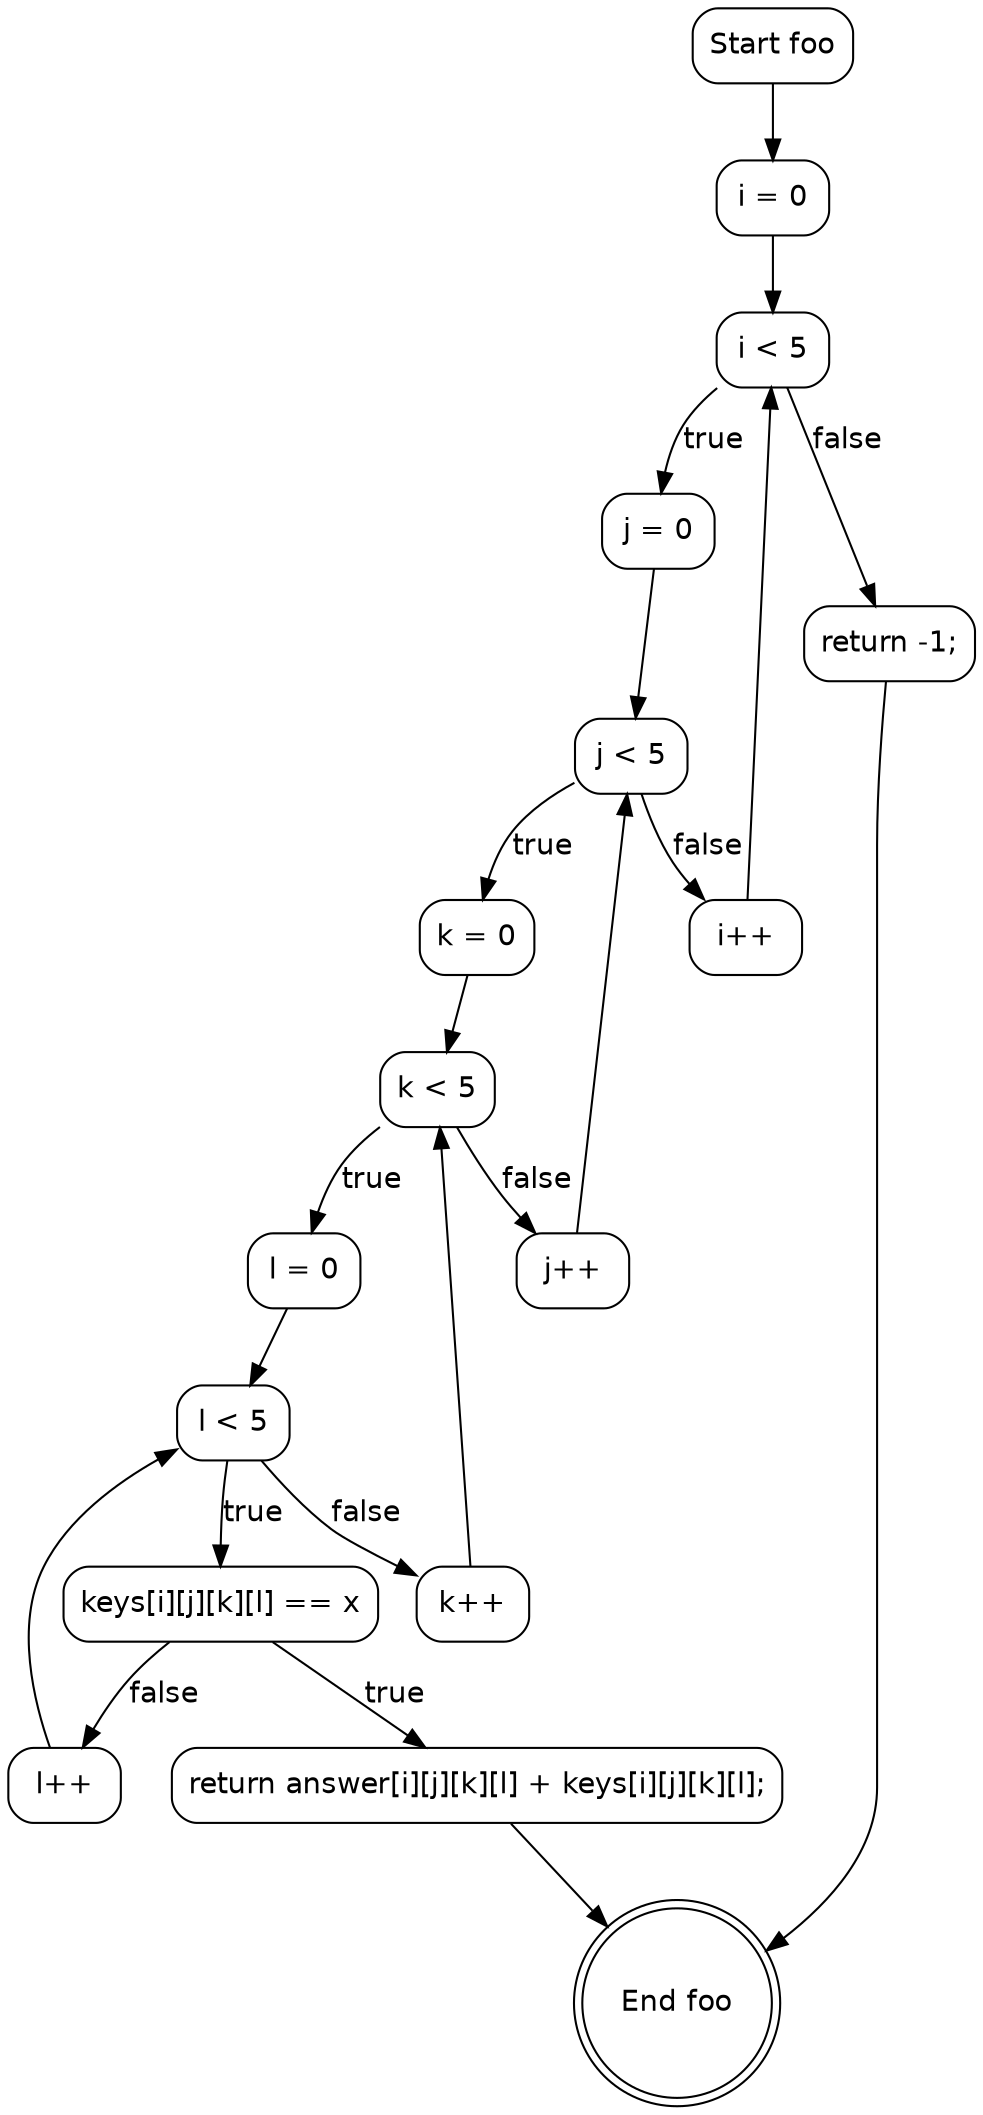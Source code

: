 digraph foo_CFG {
    node [shape=box, style=rounded, fontname="Helvetica"];
    edge [fontname="Helvetica"];

    // Basic blocks
    START [label="Start foo"];
    B1 [label="i = 0"];
    B2 [label="i < 5"];
    B3 [label="j = 0"];
    B4 [label="j < 5"];
    B5 [label="k = 0"];
    B6 [label="k < 5"];
    B7 [label="l = 0"];
    B8 [label="l < 5"];
    B9 [label="keys[i][j][k][l] == x"];
    B10 [label="return answer[i][j][k][l] + keys[i][j][k][l];"];
    B11 [label="l++"];
    B12 [label="k++"];
    B13 [label="j++"];
    B14 [label="i++"];
    B15 [label="return -1;"];
    END [label="End foo", shape=doublecircle];

    // Edges
    START -> B1;
    B1 -> B2;
    B2 -> B3 [label="true"];
    B2 -> B15 [label="false"];
    B3 -> B4;
    B4 -> B5 [label="true"];
    B4 -> B14 [label="false"];
    B5 -> B6;
    B6 -> B7 [label="true"];
    B6 -> B13 [label="false"];
    B7 -> B8;
    B8 -> B9 [label="true"];
    B8 -> B12 [label="false"];
    B9 -> B10 [label="true"];
    B9 -> B11 [label="false"];
    B10 -> END;
    B11 -> B8;
    B12 -> B6;
    B13 -> B4;
    B14 -> B2;
    B15 -> END;
}